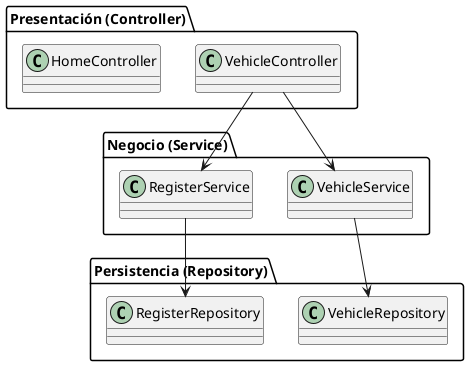 @startuml
package "Presentación (Controller)" {
  class "VehicleController"
  class "HomeController"
}

package "Negocio (Service)" {
  class "VehicleService"
  class "RegisterService"
}

package "Persistencia (Repository)" {
  class "VehicleRepository"
  class "RegisterRepository"
}

"VehicleController" --> "VehicleService"
"VehicleController" --> "RegisterService"
"VehicleService" --> "VehicleRepository"
"RegisterService" --> "RegisterRepository"
@enduml
